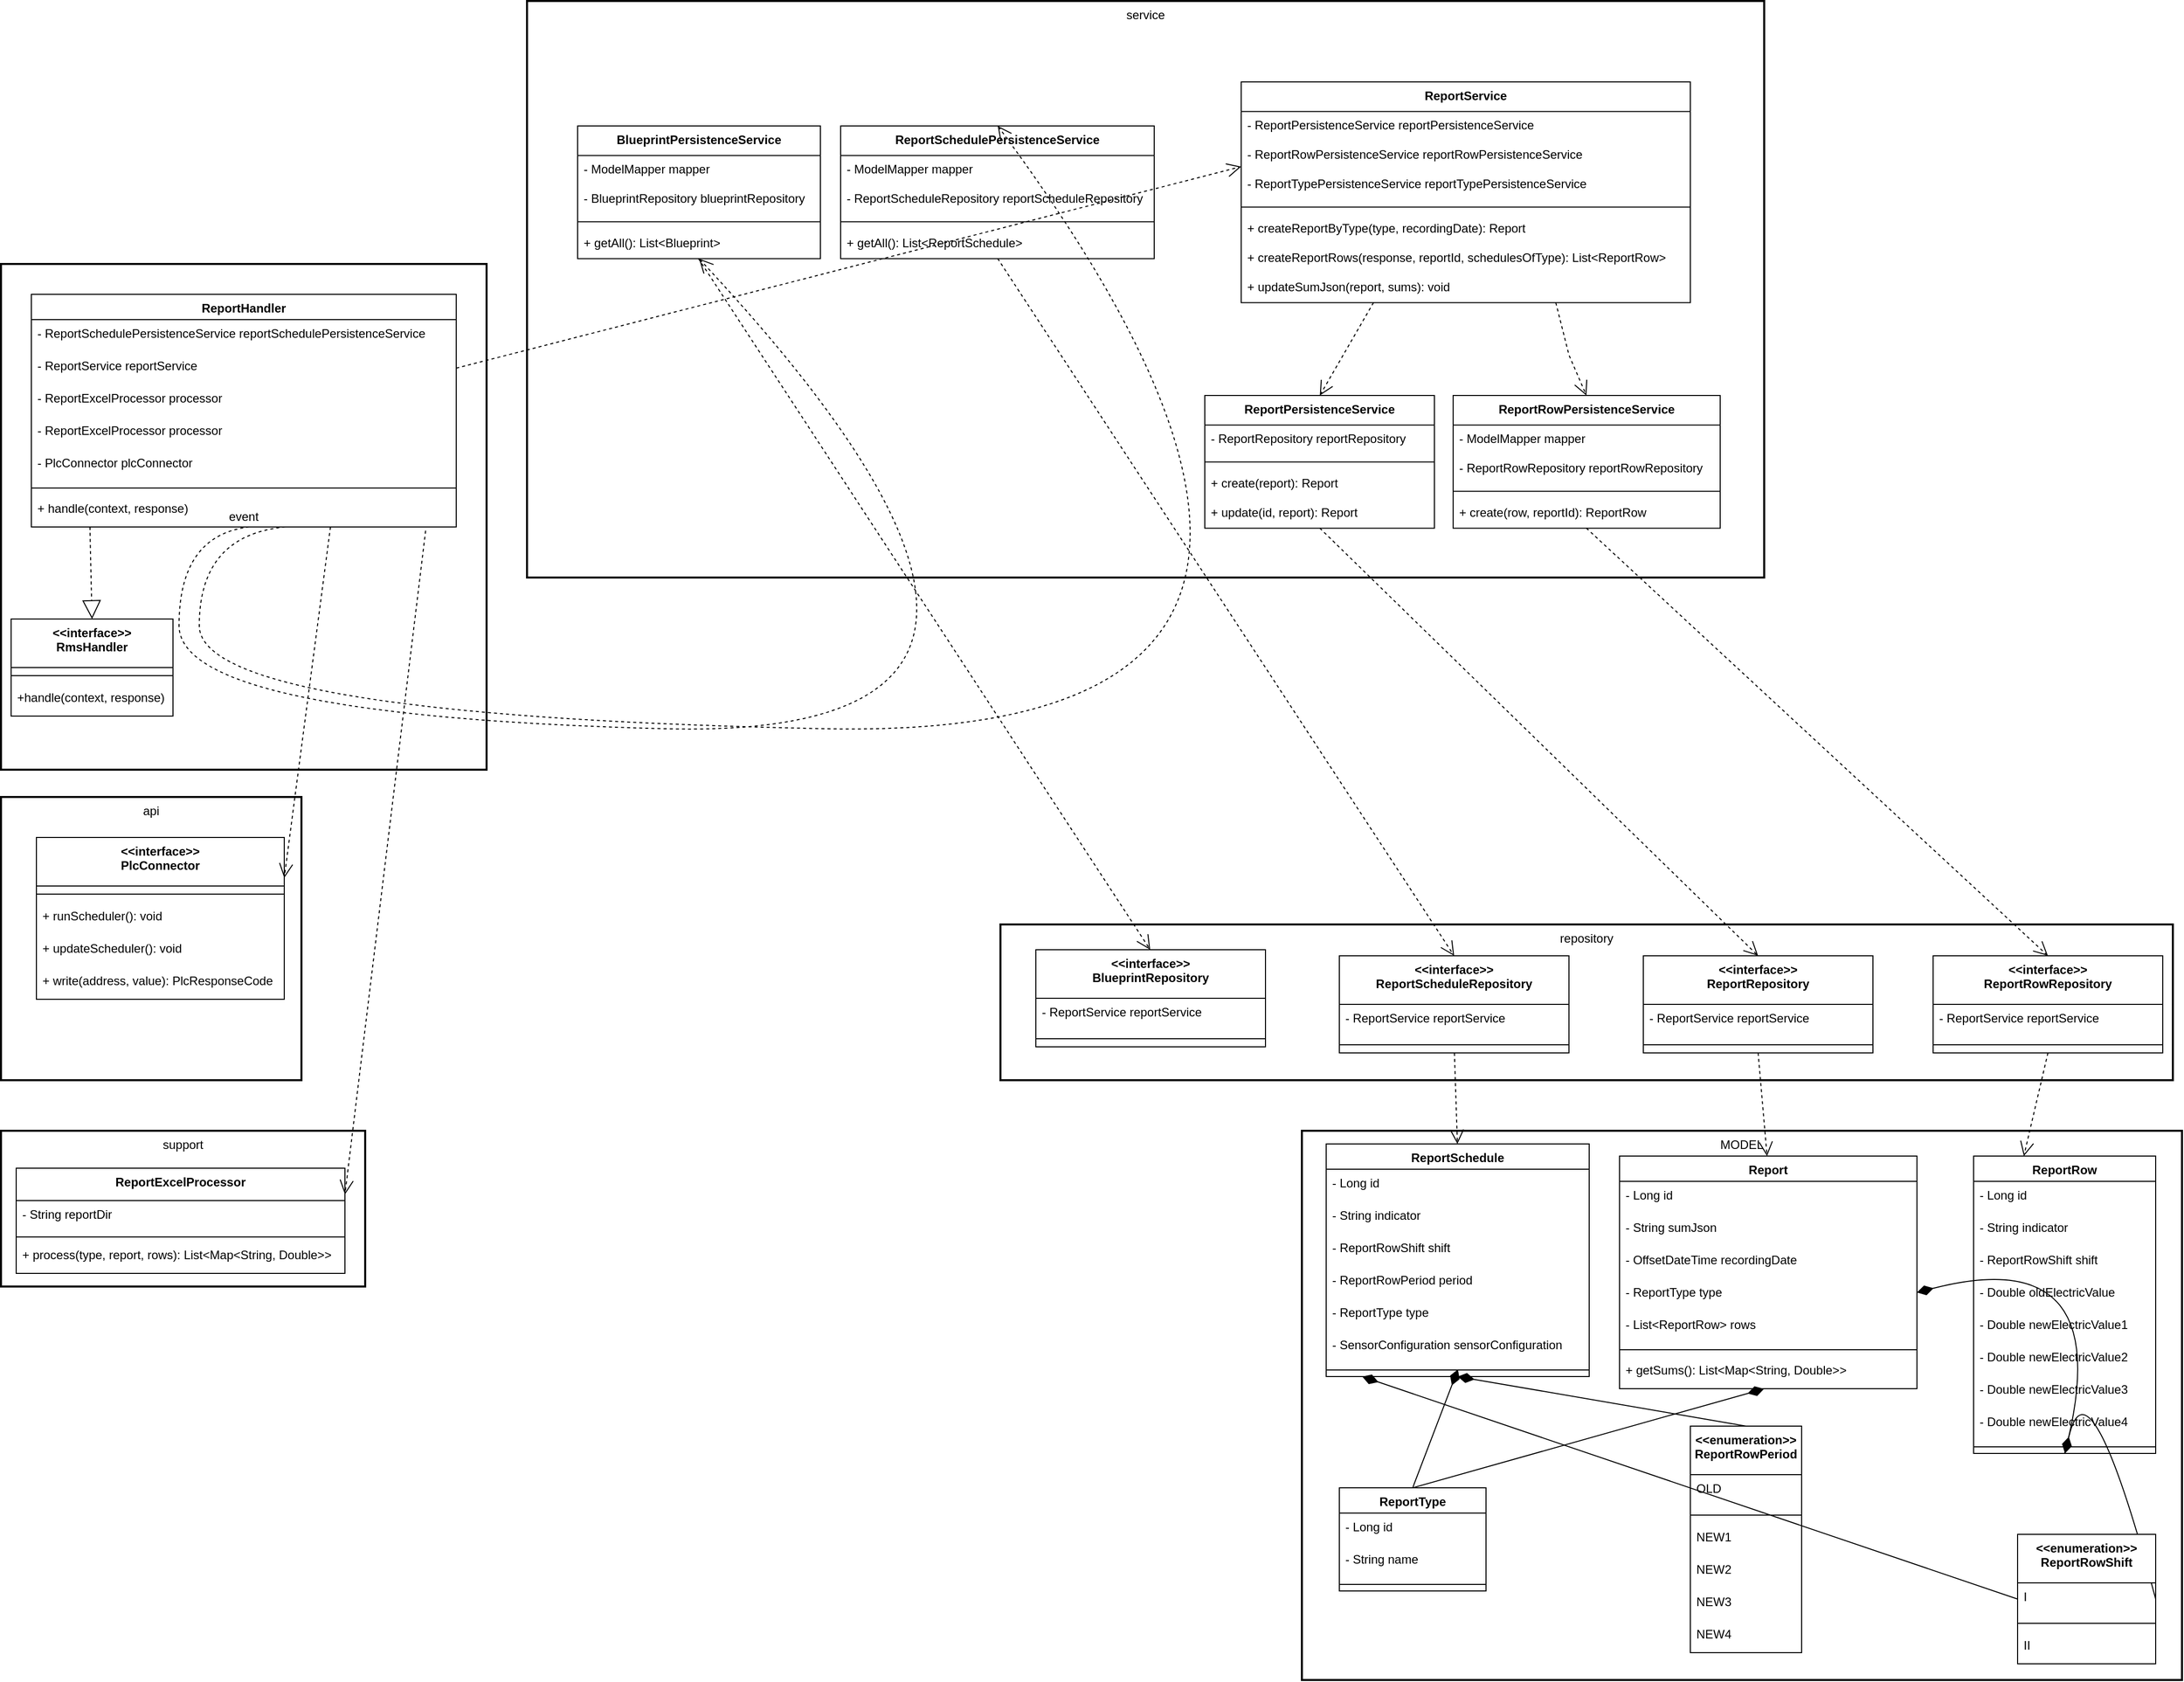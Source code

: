 <mxfile>
    <diagram name="Page-1" id="Mqm2wMUzb_ZgSFYf-Z5g">
        <mxGraphModel dx="2124" dy="2510" grid="1" gridSize="10" guides="1" tooltips="1" connect="1" arrows="1" fold="1" page="1" pageScale="1" pageWidth="850" pageHeight="1100" math="0" shadow="0">
            <root>
                <mxCell id="0"/>
                <mxCell id="1" parent="0"/>
                <mxCell id="j_h9sEWk-cRiOkrAO0gb-145" value="event" style="whiteSpace=wrap;strokeWidth=2;" parent="1" vertex="1">
                    <mxGeometry x="20" y="190" width="480" height="500" as="geometry"/>
                </mxCell>
                <mxCell id="j_h9sEWk-cRiOkrAO0gb-148" value="ReportHandler" style="swimlane;fontStyle=1;align=center;verticalAlign=top;childLayout=stackLayout;horizontal=1;startSize=25;horizontalStack=0;resizeParent=1;resizeParentMax=0;resizeLast=0;collapsible=0;marginBottom=0;" parent="1" vertex="1">
                    <mxGeometry x="50" y="220" width="420" height="230" as="geometry"/>
                </mxCell>
                <mxCell id="j_h9sEWk-cRiOkrAO0gb-219" value="- ReportSchedulePersistenceService reportSchedulePersistenceService" style="text;strokeColor=none;fillColor=none;align=left;verticalAlign=top;spacingLeft=4;spacingRight=4;overflow=hidden;rotatable=0;points=[[0,0.5],[1,0.5]];portConstraint=eastwest;" parent="j_h9sEWk-cRiOkrAO0gb-148" vertex="1">
                    <mxGeometry y="25" width="420" height="32" as="geometry"/>
                </mxCell>
                <mxCell id="j_h9sEWk-cRiOkrAO0gb-223" value="- ReportService reportService" style="text;strokeColor=none;fillColor=none;align=left;verticalAlign=top;spacingLeft=4;spacingRight=4;overflow=hidden;rotatable=0;points=[[0,0.5],[1,0.5]];portConstraint=eastwest;" parent="j_h9sEWk-cRiOkrAO0gb-148" vertex="1">
                    <mxGeometry y="57" width="420" height="32" as="geometry"/>
                </mxCell>
                <mxCell id="j_h9sEWk-cRiOkrAO0gb-232" value="- ReportExcelProcessor processor" style="text;strokeColor=none;fillColor=none;align=left;verticalAlign=top;spacingLeft=4;spacingRight=4;overflow=hidden;rotatable=0;points=[[0,0.5],[1,0.5]];portConstraint=eastwest;" parent="j_h9sEWk-cRiOkrAO0gb-148" vertex="1">
                    <mxGeometry y="89" width="420" height="32" as="geometry"/>
                </mxCell>
                <mxCell id="j_h9sEWk-cRiOkrAO0gb-233" value="- ReportExcelProcessor processor" style="text;strokeColor=none;fillColor=none;align=left;verticalAlign=top;spacingLeft=4;spacingRight=4;overflow=hidden;rotatable=0;points=[[0,0.5],[1,0.5]];portConstraint=eastwest;" parent="j_h9sEWk-cRiOkrAO0gb-148" vertex="1">
                    <mxGeometry y="121" width="420" height="32" as="geometry"/>
                </mxCell>
                <mxCell id="j_h9sEWk-cRiOkrAO0gb-234" value="- PlcConnector plcConnector" style="text;strokeColor=none;fillColor=none;align=left;verticalAlign=top;spacingLeft=4;spacingRight=4;overflow=hidden;rotatable=0;points=[[0,0.5],[1,0.5]];portConstraint=eastwest;" parent="j_h9sEWk-cRiOkrAO0gb-148" vertex="1">
                    <mxGeometry y="153" width="420" height="32" as="geometry"/>
                </mxCell>
                <mxCell id="j_h9sEWk-cRiOkrAO0gb-149" style="line;strokeWidth=1;fillColor=none;align=left;verticalAlign=middle;spacingTop=-1;spacingLeft=3;spacingRight=3;rotatable=0;labelPosition=right;points=[];portConstraint=eastwest;strokeColor=inherit;" parent="j_h9sEWk-cRiOkrAO0gb-148" vertex="1">
                    <mxGeometry y="185" width="420" height="13" as="geometry"/>
                </mxCell>
                <mxCell id="j_h9sEWk-cRiOkrAO0gb-235" value="+ handle(context, response)" style="text;strokeColor=none;fillColor=none;align=left;verticalAlign=top;spacingLeft=4;spacingRight=4;overflow=hidden;rotatable=0;points=[[0,0.5],[1,0.5]];portConstraint=eastwest;" parent="j_h9sEWk-cRiOkrAO0gb-148" vertex="1">
                    <mxGeometry y="198" width="420" height="32" as="geometry"/>
                </mxCell>
                <mxCell id="j_h9sEWk-cRiOkrAO0gb-150" value="service" style="whiteSpace=wrap;strokeWidth=2;verticalAlign=top;" parent="1" vertex="1">
                    <mxGeometry x="540" y="-70" width="1223" height="570" as="geometry"/>
                </mxCell>
                <mxCell id="j_h9sEWk-cRiOkrAO0gb-151" value="ReportService" style="swimlane;fontStyle=1;align=center;verticalAlign=top;childLayout=stackLayout;horizontal=1;startSize=29.2;horizontalStack=0;resizeParent=1;resizeParentMax=0;resizeLast=0;collapsible=0;marginBottom=0;" parent="1" vertex="1">
                    <mxGeometry x="1246" y="10" width="444" height="218.2" as="geometry"/>
                </mxCell>
                <mxCell id="j_h9sEWk-cRiOkrAO0gb-152" value="- ReportPersistenceService reportPersistenceService" style="text;strokeColor=none;fillColor=none;align=left;verticalAlign=top;spacingLeft=4;spacingRight=4;overflow=hidden;rotatable=0;points=[[0,0.5],[1,0.5]];portConstraint=eastwest;" parent="j_h9sEWk-cRiOkrAO0gb-151" vertex="1">
                    <mxGeometry y="29.2" width="444" height="29" as="geometry"/>
                </mxCell>
                <mxCell id="j_h9sEWk-cRiOkrAO0gb-239" value="- ReportRowPersistenceService reportRowPersistenceService" style="text;strokeColor=none;fillColor=none;align=left;verticalAlign=top;spacingLeft=4;spacingRight=4;overflow=hidden;rotatable=0;points=[[0,0.5],[1,0.5]];portConstraint=eastwest;" parent="j_h9sEWk-cRiOkrAO0gb-151" vertex="1">
                    <mxGeometry y="58.2" width="444" height="29" as="geometry"/>
                </mxCell>
                <mxCell id="j_h9sEWk-cRiOkrAO0gb-240" value="- ReportTypePersistenceService reportTypePersistenceService" style="text;strokeColor=none;fillColor=none;align=left;verticalAlign=top;spacingLeft=4;spacingRight=4;overflow=hidden;rotatable=0;points=[[0,0.5],[1,0.5]];portConstraint=eastwest;" parent="j_h9sEWk-cRiOkrAO0gb-151" vertex="1">
                    <mxGeometry y="87.2" width="444" height="29" as="geometry"/>
                </mxCell>
                <mxCell id="j_h9sEWk-cRiOkrAO0gb-153" style="line;strokeWidth=1;fillColor=none;align=left;verticalAlign=middle;spacingTop=-1;spacingLeft=3;spacingRight=3;rotatable=0;labelPosition=right;points=[];portConstraint=eastwest;strokeColor=inherit;" parent="j_h9sEWk-cRiOkrAO0gb-151" vertex="1">
                    <mxGeometry y="116.2" width="444" height="15" as="geometry"/>
                </mxCell>
                <mxCell id="j_h9sEWk-cRiOkrAO0gb-241" value="+ createReportByType(type, recordingDate): Report " style="text;strokeColor=none;fillColor=none;align=left;verticalAlign=top;spacingLeft=4;spacingRight=4;overflow=hidden;rotatable=0;points=[[0,0.5],[1,0.5]];portConstraint=eastwest;" parent="j_h9sEWk-cRiOkrAO0gb-151" vertex="1">
                    <mxGeometry y="131.2" width="444" height="29" as="geometry"/>
                </mxCell>
                <mxCell id="j_h9sEWk-cRiOkrAO0gb-242" value="+ createReportRows(response, reportId, schedulesOfType): List&lt;ReportRow&gt;" style="text;strokeColor=none;fillColor=none;align=left;verticalAlign=top;spacingLeft=4;spacingRight=4;overflow=hidden;rotatable=0;points=[[0,0.5],[1,0.5]];portConstraint=eastwest;" parent="j_h9sEWk-cRiOkrAO0gb-151" vertex="1">
                    <mxGeometry y="160.2" width="444" height="29" as="geometry"/>
                </mxCell>
                <mxCell id="j_h9sEWk-cRiOkrAO0gb-243" value="+ updateSumJson(report, sums): void" style="text;strokeColor=none;fillColor=none;align=left;verticalAlign=top;spacingLeft=4;spacingRight=4;overflow=hidden;rotatable=0;points=[[0,0.5],[1,0.5]];portConstraint=eastwest;" parent="j_h9sEWk-cRiOkrAO0gb-151" vertex="1">
                    <mxGeometry y="189.2" width="444" height="29" as="geometry"/>
                </mxCell>
                <mxCell id="j_h9sEWk-cRiOkrAO0gb-154" value="ReportSchedulePersistenceService" style="swimlane;fontStyle=1;align=center;verticalAlign=top;childLayout=stackLayout;horizontal=1;startSize=29.2;horizontalStack=0;resizeParent=1;resizeParentMax=0;resizeLast=0;collapsible=0;marginBottom=0;" parent="1" vertex="1">
                    <mxGeometry x="850" y="53.5" width="310" height="131.2" as="geometry"/>
                </mxCell>
                <mxCell id="j_h9sEWk-cRiOkrAO0gb-155" value="- ModelMapper mapper" style="text;strokeColor=none;fillColor=none;align=left;verticalAlign=top;spacingLeft=4;spacingRight=4;overflow=hidden;rotatable=0;points=[[0,0.5],[1,0.5]];portConstraint=eastwest;" parent="j_h9sEWk-cRiOkrAO0gb-154" vertex="1">
                    <mxGeometry y="29.2" width="310" height="29" as="geometry"/>
                </mxCell>
                <mxCell id="j_h9sEWk-cRiOkrAO0gb-246" value="- ReportScheduleRepository reportScheduleRepository" style="text;strokeColor=none;fillColor=none;align=left;verticalAlign=top;spacingLeft=4;spacingRight=4;overflow=hidden;rotatable=0;points=[[0,0.5],[1,0.5]];portConstraint=eastwest;" parent="j_h9sEWk-cRiOkrAO0gb-154" vertex="1">
                    <mxGeometry y="58.2" width="310" height="29" as="geometry"/>
                </mxCell>
                <mxCell id="j_h9sEWk-cRiOkrAO0gb-156" style="line;strokeWidth=1;fillColor=none;align=left;verticalAlign=middle;spacingTop=-1;spacingLeft=3;spacingRight=3;rotatable=0;labelPosition=right;points=[];portConstraint=eastwest;strokeColor=inherit;" parent="j_h9sEWk-cRiOkrAO0gb-154" vertex="1">
                    <mxGeometry y="87.2" width="310" height="15" as="geometry"/>
                </mxCell>
                <mxCell id="j_h9sEWk-cRiOkrAO0gb-247" value="+ getAll(): List&lt;ReportSchedule&gt;" style="text;strokeColor=none;fillColor=none;align=left;verticalAlign=top;spacingLeft=4;spacingRight=4;overflow=hidden;rotatable=0;points=[[0,0.5],[1,0.5]];portConstraint=eastwest;" parent="j_h9sEWk-cRiOkrAO0gb-154" vertex="1">
                    <mxGeometry y="102.2" width="310" height="29" as="geometry"/>
                </mxCell>
                <mxCell id="j_h9sEWk-cRiOkrAO0gb-157" value="ReportRowPersistenceService" style="swimlane;fontStyle=1;align=center;verticalAlign=top;childLayout=stackLayout;horizontal=1;startSize=29.2;horizontalStack=0;resizeParent=1;resizeParentMax=0;resizeLast=0;collapsible=0;marginBottom=0;" parent="1" vertex="1">
                    <mxGeometry x="1455.5" y="320" width="264" height="131.2" as="geometry"/>
                </mxCell>
                <mxCell id="j_h9sEWk-cRiOkrAO0gb-158" value="- ModelMapper mapper" style="text;strokeColor=none;fillColor=none;align=left;verticalAlign=top;spacingLeft=4;spacingRight=4;overflow=hidden;rotatable=0;points=[[0,0.5],[1,0.5]];portConstraint=eastwest;" parent="j_h9sEWk-cRiOkrAO0gb-157" vertex="1">
                    <mxGeometry y="29.2" width="264" height="29" as="geometry"/>
                </mxCell>
                <mxCell id="j_h9sEWk-cRiOkrAO0gb-252" value="- ReportRowRepository reportRowRepository" style="text;strokeColor=none;fillColor=none;align=left;verticalAlign=top;spacingLeft=4;spacingRight=4;overflow=hidden;rotatable=0;points=[[0,0.5],[1,0.5]];portConstraint=eastwest;" parent="j_h9sEWk-cRiOkrAO0gb-157" vertex="1">
                    <mxGeometry y="58.2" width="264" height="29" as="geometry"/>
                </mxCell>
                <mxCell id="j_h9sEWk-cRiOkrAO0gb-159" style="line;strokeWidth=1;fillColor=none;align=left;verticalAlign=middle;spacingTop=-1;spacingLeft=3;spacingRight=3;rotatable=0;labelPosition=right;points=[];portConstraint=eastwest;strokeColor=inherit;" parent="j_h9sEWk-cRiOkrAO0gb-157" vertex="1">
                    <mxGeometry y="87.2" width="264" height="15" as="geometry"/>
                </mxCell>
                <mxCell id="j_h9sEWk-cRiOkrAO0gb-253" value="+ create(row, reportId): ReportRow" style="text;strokeColor=none;fillColor=none;align=left;verticalAlign=top;spacingLeft=4;spacingRight=4;overflow=hidden;rotatable=0;points=[[0,0.5],[1,0.5]];portConstraint=eastwest;" parent="j_h9sEWk-cRiOkrAO0gb-157" vertex="1">
                    <mxGeometry y="102.2" width="264" height="29" as="geometry"/>
                </mxCell>
                <mxCell id="j_h9sEWk-cRiOkrAO0gb-160" value="BlueprintPersistenceService" style="swimlane;fontStyle=1;align=center;verticalAlign=top;childLayout=stackLayout;horizontal=1;startSize=29.2;horizontalStack=0;resizeParent=1;resizeParentMax=0;resizeLast=0;collapsible=0;marginBottom=0;" parent="1" vertex="1">
                    <mxGeometry x="590" y="53.5" width="240" height="131.2" as="geometry"/>
                </mxCell>
                <mxCell id="j_h9sEWk-cRiOkrAO0gb-161" value="- ModelMapper mapper" style="text;strokeColor=none;fillColor=none;align=left;verticalAlign=top;spacingLeft=4;spacingRight=4;overflow=hidden;rotatable=0;points=[[0,0.5],[1,0.5]];portConstraint=eastwest;" parent="j_h9sEWk-cRiOkrAO0gb-160" vertex="1">
                    <mxGeometry y="29.2" width="240" height="29" as="geometry"/>
                </mxCell>
                <mxCell id="j_h9sEWk-cRiOkrAO0gb-244" value="- BlueprintRepository blueprintRepository" style="text;strokeColor=none;fillColor=none;align=left;verticalAlign=top;spacingLeft=4;spacingRight=4;overflow=hidden;rotatable=0;points=[[0,0.5],[1,0.5]];portConstraint=eastwest;" parent="j_h9sEWk-cRiOkrAO0gb-160" vertex="1">
                    <mxGeometry y="58.2" width="240" height="29" as="geometry"/>
                </mxCell>
                <mxCell id="j_h9sEWk-cRiOkrAO0gb-162" style="line;strokeWidth=1;fillColor=none;align=left;verticalAlign=middle;spacingTop=-1;spacingLeft=3;spacingRight=3;rotatable=0;labelPosition=right;points=[];portConstraint=eastwest;strokeColor=inherit;" parent="j_h9sEWk-cRiOkrAO0gb-160" vertex="1">
                    <mxGeometry y="87.2" width="240" height="15" as="geometry"/>
                </mxCell>
                <mxCell id="j_h9sEWk-cRiOkrAO0gb-245" value="+ getAll(): List&lt;Blueprint&gt;" style="text;strokeColor=none;fillColor=none;align=left;verticalAlign=top;spacingLeft=4;spacingRight=4;overflow=hidden;rotatable=0;points=[[0,0.5],[1,0.5]];portConstraint=eastwest;" parent="j_h9sEWk-cRiOkrAO0gb-160" vertex="1">
                    <mxGeometry y="102.2" width="240" height="29" as="geometry"/>
                </mxCell>
                <mxCell id="j_h9sEWk-cRiOkrAO0gb-163" value="ReportPersistenceService" style="swimlane;fontStyle=1;align=center;verticalAlign=top;childLayout=stackLayout;horizontal=1;startSize=29.2;horizontalStack=0;resizeParent=1;resizeParentMax=0;resizeLast=0;collapsible=0;marginBottom=0;" parent="1" vertex="1">
                    <mxGeometry x="1210" y="320" width="227" height="131.2" as="geometry"/>
                </mxCell>
                <mxCell id="j_h9sEWk-cRiOkrAO0gb-164" value="- ReportRepository reportRepository" style="text;strokeColor=none;fillColor=none;align=left;verticalAlign=top;spacingLeft=4;spacingRight=4;overflow=hidden;rotatable=0;points=[[0,0.5],[1,0.5]];portConstraint=eastwest;" parent="j_h9sEWk-cRiOkrAO0gb-163" vertex="1">
                    <mxGeometry y="29.2" width="227" height="29" as="geometry"/>
                </mxCell>
                <mxCell id="j_h9sEWk-cRiOkrAO0gb-165" style="line;strokeWidth=1;fillColor=none;align=left;verticalAlign=middle;spacingTop=-1;spacingLeft=3;spacingRight=3;rotatable=0;labelPosition=right;points=[];portConstraint=eastwest;strokeColor=inherit;" parent="j_h9sEWk-cRiOkrAO0gb-163" vertex="1">
                    <mxGeometry y="58.2" width="227" height="15" as="geometry"/>
                </mxCell>
                <mxCell id="j_h9sEWk-cRiOkrAO0gb-248" value="+ create(report): Report" style="text;strokeColor=none;fillColor=none;align=left;verticalAlign=top;spacingLeft=4;spacingRight=4;overflow=hidden;rotatable=0;points=[[0,0.5],[1,0.5]];portConstraint=eastwest;" parent="j_h9sEWk-cRiOkrAO0gb-163" vertex="1">
                    <mxGeometry y="73.2" width="227" height="29" as="geometry"/>
                </mxCell>
                <mxCell id="j_h9sEWk-cRiOkrAO0gb-251" value="+ update(id, report): Report" style="text;strokeColor=none;fillColor=none;align=left;verticalAlign=top;spacingLeft=4;spacingRight=4;overflow=hidden;rotatable=0;points=[[0,0.5],[1,0.5]];portConstraint=eastwest;" parent="j_h9sEWk-cRiOkrAO0gb-163" vertex="1">
                    <mxGeometry y="102.2" width="227" height="29" as="geometry"/>
                </mxCell>
                <mxCell id="j_h9sEWk-cRiOkrAO0gb-166" value="api" style="whiteSpace=wrap;strokeWidth=2;verticalAlign=top;" parent="1" vertex="1">
                    <mxGeometry x="20" y="717" width="297" height="280" as="geometry"/>
                </mxCell>
                <mxCell id="j_h9sEWk-cRiOkrAO0gb-167" value="&lt;&lt;interface&gt;&gt;&#10;PlcConnector" style="swimlane;fontStyle=1;align=center;verticalAlign=top;childLayout=stackLayout;horizontal=1;startSize=48;horizontalStack=0;resizeParent=1;resizeParentMax=0;resizeLast=0;collapsible=0;marginBottom=0;" parent="1" vertex="1">
                    <mxGeometry x="55" y="757" width="245" height="160" as="geometry"/>
                </mxCell>
                <mxCell id="j_h9sEWk-cRiOkrAO0gb-169" style="line;strokeWidth=1;fillColor=none;align=left;verticalAlign=middle;spacingTop=-1;spacingLeft=3;spacingRight=3;rotatable=0;labelPosition=right;points=[];portConstraint=eastwest;strokeColor=inherit;" parent="j_h9sEWk-cRiOkrAO0gb-167" vertex="1">
                    <mxGeometry y="48" width="245" height="16" as="geometry"/>
                </mxCell>
                <mxCell id="j_h9sEWk-cRiOkrAO0gb-168" value="+ runScheduler(): void" style="text;strokeColor=none;fillColor=none;align=left;verticalAlign=top;spacingLeft=4;spacingRight=4;overflow=hidden;rotatable=0;points=[[0,0.5],[1,0.5]];portConstraint=eastwest;" parent="j_h9sEWk-cRiOkrAO0gb-167" vertex="1">
                    <mxGeometry y="64" width="245" height="32" as="geometry"/>
                </mxCell>
                <mxCell id="j_h9sEWk-cRiOkrAO0gb-236" value="+ updateScheduler(): void" style="text;strokeColor=none;fillColor=none;align=left;verticalAlign=top;spacingLeft=4;spacingRight=4;overflow=hidden;rotatable=0;points=[[0,0.5],[1,0.5]];portConstraint=eastwest;" parent="j_h9sEWk-cRiOkrAO0gb-167" vertex="1">
                    <mxGeometry y="96" width="245" height="32" as="geometry"/>
                </mxCell>
                <mxCell id="j_h9sEWk-cRiOkrAO0gb-238" value="+ write(address, value): PlcResponseCode" style="text;strokeColor=none;fillColor=none;align=left;verticalAlign=top;spacingLeft=4;spacingRight=4;overflow=hidden;rotatable=0;points=[[0,0.5],[1,0.5]];portConstraint=eastwest;" parent="j_h9sEWk-cRiOkrAO0gb-167" vertex="1">
                    <mxGeometry y="128" width="245" height="32" as="geometry"/>
                </mxCell>
                <mxCell id="j_h9sEWk-cRiOkrAO0gb-170" value="support" style="whiteSpace=wrap;strokeWidth=2;verticalAlign=top;" parent="1" vertex="1">
                    <mxGeometry x="20" y="1047" width="360" height="154" as="geometry"/>
                </mxCell>
                <mxCell id="j_h9sEWk-cRiOkrAO0gb-171" value="ReportExcelProcessor" style="swimlane;fontStyle=1;align=center;verticalAlign=top;childLayout=stackLayout;horizontal=1;startSize=32;horizontalStack=0;resizeParent=1;resizeParentMax=0;resizeLast=0;collapsible=0;marginBottom=0;" parent="1" vertex="1">
                    <mxGeometry x="35" y="1084" width="325" height="104" as="geometry"/>
                </mxCell>
                <mxCell id="j_h9sEWk-cRiOkrAO0gb-172" value="- String reportDir" style="text;strokeColor=none;fillColor=none;align=left;verticalAlign=top;spacingLeft=4;spacingRight=4;overflow=hidden;rotatable=0;points=[[0,0.5],[1,0.5]];portConstraint=eastwest;" parent="j_h9sEWk-cRiOkrAO0gb-171" vertex="1">
                    <mxGeometry y="32" width="325" height="32" as="geometry"/>
                </mxCell>
                <mxCell id="j_h9sEWk-cRiOkrAO0gb-173" style="line;strokeWidth=1;fillColor=none;align=left;verticalAlign=middle;spacingTop=-1;spacingLeft=3;spacingRight=3;rotatable=0;labelPosition=right;points=[];portConstraint=eastwest;strokeColor=inherit;" parent="j_h9sEWk-cRiOkrAO0gb-171" vertex="1">
                    <mxGeometry y="64" width="325" height="8" as="geometry"/>
                </mxCell>
                <mxCell id="j_h9sEWk-cRiOkrAO0gb-174" value="+ process(type, report, rows): List&lt;Map&lt;String, Double&gt;&gt;" style="text;strokeColor=none;fillColor=none;align=left;verticalAlign=top;spacingLeft=4;spacingRight=4;overflow=hidden;rotatable=0;points=[[0,0.5],[1,0.5]];portConstraint=eastwest;" parent="j_h9sEWk-cRiOkrAO0gb-171" vertex="1">
                    <mxGeometry y="72" width="325" height="32" as="geometry"/>
                </mxCell>
                <mxCell id="j_h9sEWk-cRiOkrAO0gb-175" value="repository" style="whiteSpace=wrap;strokeWidth=2;verticalAlign=top;" parent="1" vertex="1">
                    <mxGeometry x="1008" y="843" width="1159" height="154" as="geometry"/>
                </mxCell>
                <mxCell id="j_h9sEWk-cRiOkrAO0gb-176" value="&lt;&lt;interface&gt;&gt;&#10;BlueprintRepository" style="swimlane;fontStyle=1;align=center;verticalAlign=top;childLayout=stackLayout;horizontal=1;startSize=48;horizontalStack=0;resizeParent=1;resizeParentMax=0;resizeLast=0;collapsible=0;marginBottom=0;" parent="1" vertex="1">
                    <mxGeometry x="1043" y="868" width="227" height="96" as="geometry"/>
                </mxCell>
                <mxCell id="j_h9sEWk-cRiOkrAO0gb-177" value="- ReportService reportService" style="text;strokeColor=none;fillColor=none;align=left;verticalAlign=top;spacingLeft=4;spacingRight=4;overflow=hidden;rotatable=0;points=[[0,0.5],[1,0.5]];portConstraint=eastwest;" parent="j_h9sEWk-cRiOkrAO0gb-176" vertex="1">
                    <mxGeometry y="48" width="227" height="32" as="geometry"/>
                </mxCell>
                <mxCell id="j_h9sEWk-cRiOkrAO0gb-178" style="line;strokeWidth=1;fillColor=none;align=left;verticalAlign=middle;spacingTop=-1;spacingLeft=3;spacingRight=3;rotatable=0;labelPosition=right;points=[];portConstraint=eastwest;strokeColor=inherit;" parent="j_h9sEWk-cRiOkrAO0gb-176" vertex="1">
                    <mxGeometry y="80" width="227" height="16" as="geometry"/>
                </mxCell>
                <mxCell id="j_h9sEWk-cRiOkrAO0gb-185" value="MODEL" style="whiteSpace=wrap;strokeWidth=2;verticalAlign=top;" parent="1" vertex="1">
                    <mxGeometry x="1306" y="1047" width="870" height="543" as="geometry"/>
                </mxCell>
                <mxCell id="j_h9sEWk-cRiOkrAO0gb-186" value="Report" style="swimlane;fontStyle=1;align=center;verticalAlign=top;childLayout=stackLayout;horizontal=1;startSize=25;horizontalStack=0;resizeParent=1;resizeParentMax=0;resizeLast=0;collapsible=0;marginBottom=0;" parent="1" vertex="1">
                    <mxGeometry x="1620" y="1072" width="294" height="230" as="geometry"/>
                </mxCell>
                <mxCell id="j_h9sEWk-cRiOkrAO0gb-290" value="- Long id" style="text;strokeColor=none;fillColor=none;align=left;verticalAlign=top;spacingLeft=4;spacingRight=4;overflow=hidden;rotatable=0;points=[[0,0.5],[1,0.5]];portConstraint=eastwest;" parent="j_h9sEWk-cRiOkrAO0gb-186" vertex="1">
                    <mxGeometry y="25" width="294" height="32" as="geometry"/>
                </mxCell>
                <mxCell id="j_h9sEWk-cRiOkrAO0gb-278" value="- String sumJson" style="text;strokeColor=none;fillColor=none;align=left;verticalAlign=top;spacingLeft=4;spacingRight=4;overflow=hidden;rotatable=0;points=[[0,0.5],[1,0.5]];portConstraint=eastwest;" parent="j_h9sEWk-cRiOkrAO0gb-186" vertex="1">
                    <mxGeometry y="57" width="294" height="32" as="geometry"/>
                </mxCell>
                <mxCell id="j_h9sEWk-cRiOkrAO0gb-279" value="- OffsetDateTime recordingDate" style="text;strokeColor=none;fillColor=none;align=left;verticalAlign=top;spacingLeft=4;spacingRight=4;overflow=hidden;rotatable=0;points=[[0,0.5],[1,0.5]];portConstraint=eastwest;" parent="j_h9sEWk-cRiOkrAO0gb-186" vertex="1">
                    <mxGeometry y="89" width="294" height="32" as="geometry"/>
                </mxCell>
                <mxCell id="j_h9sEWk-cRiOkrAO0gb-280" value="- ReportType type" style="text;strokeColor=none;fillColor=none;align=left;verticalAlign=top;spacingLeft=4;spacingRight=4;overflow=hidden;rotatable=0;points=[[0,0.5],[1,0.5]];portConstraint=eastwest;" parent="j_h9sEWk-cRiOkrAO0gb-186" vertex="1">
                    <mxGeometry y="121" width="294" height="32" as="geometry"/>
                </mxCell>
                <mxCell id="j_h9sEWk-cRiOkrAO0gb-281" value="- List&lt;ReportRow&gt; rows" style="text;strokeColor=none;fillColor=none;align=left;verticalAlign=top;spacingLeft=4;spacingRight=4;overflow=hidden;rotatable=0;points=[[0,0.5],[1,0.5]];portConstraint=eastwest;" parent="j_h9sEWk-cRiOkrAO0gb-186" vertex="1">
                    <mxGeometry y="153" width="294" height="32" as="geometry"/>
                </mxCell>
                <mxCell id="j_h9sEWk-cRiOkrAO0gb-187" style="line;strokeWidth=1;fillColor=none;align=left;verticalAlign=middle;spacingTop=-1;spacingLeft=3;spacingRight=3;rotatable=0;labelPosition=right;points=[];portConstraint=eastwest;strokeColor=inherit;" parent="j_h9sEWk-cRiOkrAO0gb-186" vertex="1">
                    <mxGeometry y="185" width="294" height="13" as="geometry"/>
                </mxCell>
                <mxCell id="j_h9sEWk-cRiOkrAO0gb-289" value="+ getSums(): List&lt;Map&lt;String, Double&gt;&gt;" style="text;strokeColor=none;fillColor=none;align=left;verticalAlign=top;spacingLeft=4;spacingRight=4;overflow=hidden;rotatable=0;points=[[0,0.5],[1,0.5]];portConstraint=eastwest;" parent="j_h9sEWk-cRiOkrAO0gb-186" vertex="1">
                    <mxGeometry y="198" width="294" height="32" as="geometry"/>
                </mxCell>
                <mxCell id="j_h9sEWk-cRiOkrAO0gb-188" value="ReportRow" style="swimlane;fontStyle=1;align=center;verticalAlign=top;childLayout=stackLayout;horizontal=1;startSize=25;horizontalStack=0;resizeParent=1;resizeParentMax=0;resizeLast=0;collapsible=0;marginBottom=0;" parent="1" vertex="1">
                    <mxGeometry x="1970" y="1072" width="180" height="294" as="geometry"/>
                </mxCell>
                <mxCell id="j_h9sEWk-cRiOkrAO0gb-298" value="- Long id" style="text;strokeColor=none;fillColor=none;align=left;verticalAlign=top;spacingLeft=4;spacingRight=4;overflow=hidden;rotatable=0;points=[[0,0.5],[1,0.5]];portConstraint=eastwest;" parent="j_h9sEWk-cRiOkrAO0gb-188" vertex="1">
                    <mxGeometry y="25" width="180" height="32" as="geometry"/>
                </mxCell>
                <mxCell id="j_h9sEWk-cRiOkrAO0gb-302" value="- String indicator" style="text;strokeColor=none;fillColor=none;align=left;verticalAlign=top;spacingLeft=4;spacingRight=4;overflow=hidden;rotatable=0;points=[[0,0.5],[1,0.5]];portConstraint=eastwest;" parent="j_h9sEWk-cRiOkrAO0gb-188" vertex="1">
                    <mxGeometry y="57" width="180" height="32" as="geometry"/>
                </mxCell>
                <mxCell id="j_h9sEWk-cRiOkrAO0gb-303" value="- ReportRowShift shift" style="text;strokeColor=none;fillColor=none;align=left;verticalAlign=top;spacingLeft=4;spacingRight=4;overflow=hidden;rotatable=0;points=[[0,0.5],[1,0.5]];portConstraint=eastwest;" parent="j_h9sEWk-cRiOkrAO0gb-188" vertex="1">
                    <mxGeometry y="89" width="180" height="32" as="geometry"/>
                </mxCell>
                <mxCell id="j_h9sEWk-cRiOkrAO0gb-304" value="- Double oldElectricValue" style="text;strokeColor=none;fillColor=none;align=left;verticalAlign=top;spacingLeft=4;spacingRight=4;overflow=hidden;rotatable=0;points=[[0,0.5],[1,0.5]];portConstraint=eastwest;" parent="j_h9sEWk-cRiOkrAO0gb-188" vertex="1">
                    <mxGeometry y="121" width="180" height="32" as="geometry"/>
                </mxCell>
                <mxCell id="j_h9sEWk-cRiOkrAO0gb-305" value="- Double newElectricValue1" style="text;strokeColor=none;fillColor=none;align=left;verticalAlign=top;spacingLeft=4;spacingRight=4;overflow=hidden;rotatable=0;points=[[0,0.5],[1,0.5]];portConstraint=eastwest;" parent="j_h9sEWk-cRiOkrAO0gb-188" vertex="1">
                    <mxGeometry y="153" width="180" height="32" as="geometry"/>
                </mxCell>
                <mxCell id="j_h9sEWk-cRiOkrAO0gb-306" value="- Double newElectricValue2" style="text;strokeColor=none;fillColor=none;align=left;verticalAlign=top;spacingLeft=4;spacingRight=4;overflow=hidden;rotatable=0;points=[[0,0.5],[1,0.5]];portConstraint=eastwest;" parent="j_h9sEWk-cRiOkrAO0gb-188" vertex="1">
                    <mxGeometry y="185" width="180" height="32" as="geometry"/>
                </mxCell>
                <mxCell id="j_h9sEWk-cRiOkrAO0gb-307" value="- Double newElectricValue3" style="text;strokeColor=none;fillColor=none;align=left;verticalAlign=top;spacingLeft=4;spacingRight=4;overflow=hidden;rotatable=0;points=[[0,0.5],[1,0.5]];portConstraint=eastwest;" parent="j_h9sEWk-cRiOkrAO0gb-188" vertex="1">
                    <mxGeometry y="217" width="180" height="32" as="geometry"/>
                </mxCell>
                <mxCell id="j_h9sEWk-cRiOkrAO0gb-308" value="- Double newElectricValue4" style="text;strokeColor=none;fillColor=none;align=left;verticalAlign=top;spacingLeft=4;spacingRight=4;overflow=hidden;rotatable=0;points=[[0,0.5],[1,0.5]];portConstraint=eastwest;" parent="j_h9sEWk-cRiOkrAO0gb-188" vertex="1">
                    <mxGeometry y="249" width="180" height="32" as="geometry"/>
                </mxCell>
                <mxCell id="j_h9sEWk-cRiOkrAO0gb-189" style="line;strokeWidth=1;fillColor=none;align=left;verticalAlign=middle;spacingTop=-1;spacingLeft=3;spacingRight=3;rotatable=0;labelPosition=right;points=[];portConstraint=eastwest;strokeColor=inherit;" parent="j_h9sEWk-cRiOkrAO0gb-188" vertex="1">
                    <mxGeometry y="281" width="180" height="13" as="geometry"/>
                </mxCell>
                <mxCell id="j_h9sEWk-cRiOkrAO0gb-190" value="ReportSchedule" style="swimlane;fontStyle=1;align=center;verticalAlign=top;childLayout=stackLayout;horizontal=1;startSize=25;horizontalStack=0;resizeParent=1;resizeParentMax=0;resizeLast=0;collapsible=0;marginBottom=0;" parent="1" vertex="1">
                    <mxGeometry x="1330" y="1060" width="260" height="230" as="geometry"/>
                </mxCell>
                <mxCell id="j_h9sEWk-cRiOkrAO0gb-277" value="- Long id" style="text;strokeColor=none;fillColor=none;align=left;verticalAlign=top;spacingLeft=4;spacingRight=4;overflow=hidden;rotatable=0;points=[[0,0.5],[1,0.5]];portConstraint=eastwest;" parent="j_h9sEWk-cRiOkrAO0gb-190" vertex="1">
                    <mxGeometry y="25" width="260" height="32" as="geometry"/>
                </mxCell>
                <mxCell id="j_h9sEWk-cRiOkrAO0gb-293" value="- String indicator" style="text;strokeColor=none;fillColor=none;align=left;verticalAlign=top;spacingLeft=4;spacingRight=4;overflow=hidden;rotatable=0;points=[[0,0.5],[1,0.5]];portConstraint=eastwest;" parent="j_h9sEWk-cRiOkrAO0gb-190" vertex="1">
                    <mxGeometry y="57" width="260" height="32" as="geometry"/>
                </mxCell>
                <mxCell id="j_h9sEWk-cRiOkrAO0gb-294" value="- ReportRowShift shift" style="text;strokeColor=none;fillColor=none;align=left;verticalAlign=top;spacingLeft=4;spacingRight=4;overflow=hidden;rotatable=0;points=[[0,0.5],[1,0.5]];portConstraint=eastwest;" parent="j_h9sEWk-cRiOkrAO0gb-190" vertex="1">
                    <mxGeometry y="89" width="260" height="32" as="geometry"/>
                </mxCell>
                <mxCell id="j_h9sEWk-cRiOkrAO0gb-295" value="- ReportRowPeriod period" style="text;strokeColor=none;fillColor=none;align=left;verticalAlign=top;spacingLeft=4;spacingRight=4;overflow=hidden;rotatable=0;points=[[0,0.5],[1,0.5]];portConstraint=eastwest;" parent="j_h9sEWk-cRiOkrAO0gb-190" vertex="1">
                    <mxGeometry y="121" width="260" height="32" as="geometry"/>
                </mxCell>
                <mxCell id="j_h9sEWk-cRiOkrAO0gb-296" value="- ReportType type" style="text;strokeColor=none;fillColor=none;align=left;verticalAlign=top;spacingLeft=4;spacingRight=4;overflow=hidden;rotatable=0;points=[[0,0.5],[1,0.5]];portConstraint=eastwest;" parent="j_h9sEWk-cRiOkrAO0gb-190" vertex="1">
                    <mxGeometry y="153" width="260" height="32" as="geometry"/>
                </mxCell>
                <mxCell id="j_h9sEWk-cRiOkrAO0gb-297" value="- SensorConfiguration sensorConfiguration    " style="text;strokeColor=none;fillColor=none;align=left;verticalAlign=top;spacingLeft=4;spacingRight=4;overflow=hidden;rotatable=0;points=[[0,0.5],[1,0.5]];portConstraint=eastwest;" parent="j_h9sEWk-cRiOkrAO0gb-190" vertex="1">
                    <mxGeometry y="185" width="260" height="32" as="geometry"/>
                </mxCell>
                <mxCell id="j_h9sEWk-cRiOkrAO0gb-191" style="line;strokeWidth=1;fillColor=none;align=left;verticalAlign=middle;spacingTop=-1;spacingLeft=3;spacingRight=3;rotatable=0;labelPosition=right;points=[];portConstraint=eastwest;strokeColor=inherit;" parent="j_h9sEWk-cRiOkrAO0gb-190" vertex="1">
                    <mxGeometry y="217" width="260" height="13" as="geometry"/>
                </mxCell>
                <mxCell id="j_h9sEWk-cRiOkrAO0gb-194" value="ReportType" style="swimlane;fontStyle=1;align=center;verticalAlign=top;childLayout=stackLayout;horizontal=1;startSize=25;horizontalStack=0;resizeParent=1;resizeParentMax=0;resizeLast=0;collapsible=0;marginBottom=0;" parent="1" vertex="1">
                    <mxGeometry x="1343" y="1400" width="145" height="102" as="geometry"/>
                </mxCell>
                <mxCell id="j_h9sEWk-cRiOkrAO0gb-309" value="- Long id" style="text;strokeColor=none;fillColor=none;align=left;verticalAlign=top;spacingLeft=4;spacingRight=4;overflow=hidden;rotatable=0;points=[[0,0.5],[1,0.5]];portConstraint=eastwest;" parent="j_h9sEWk-cRiOkrAO0gb-194" vertex="1">
                    <mxGeometry y="25" width="145" height="32" as="geometry"/>
                </mxCell>
                <mxCell id="j_h9sEWk-cRiOkrAO0gb-310" value="- String name" style="text;strokeColor=none;fillColor=none;align=left;verticalAlign=top;spacingLeft=4;spacingRight=4;overflow=hidden;rotatable=0;points=[[0,0.5],[1,0.5]];portConstraint=eastwest;" parent="j_h9sEWk-cRiOkrAO0gb-194" vertex="1">
                    <mxGeometry y="57" width="145" height="32" as="geometry"/>
                </mxCell>
                <mxCell id="j_h9sEWk-cRiOkrAO0gb-195" style="line;strokeWidth=1;fillColor=none;align=left;verticalAlign=middle;spacingTop=-1;spacingLeft=3;spacingRight=3;rotatable=0;labelPosition=right;points=[];portConstraint=eastwest;strokeColor=inherit;" parent="j_h9sEWk-cRiOkrAO0gb-194" vertex="1">
                    <mxGeometry y="89" width="145" height="13" as="geometry"/>
                </mxCell>
                <mxCell id="j_h9sEWk-cRiOkrAO0gb-198" value="" style="curved=1;dashed=1;startArrow=none;endArrow=block;endSize=16;endFill=0;exitX=0.138;exitY=1;entryX=0.5;entryY=0;rounded=0;entryDx=0;entryDy=0;" parent="1" source="j_h9sEWk-cRiOkrAO0gb-148" target="j_h9sEWk-cRiOkrAO0gb-225" edge="1">
                    <mxGeometry relative="1" as="geometry">
                        <Array as="points">
                            <mxPoint x="108" y="458"/>
                        </Array>
                        <mxPoint x="107.762" y="531" as="targetPoint"/>
                    </mxGeometry>
                </mxCell>
                <mxCell id="j_h9sEWk-cRiOkrAO0gb-199" value="" style="curved=0;dashed=1;startArrow=none;endArrow=open;endSize=12;exitX=0.698;exitY=0.994;entryX=0.499;entryY=0;rounded=0;" parent="1" source="j_h9sEWk-cRiOkrAO0gb-151" target="j_h9sEWk-cRiOkrAO0gb-157" edge="1">
                    <mxGeometry relative="1" as="geometry">
                        <Array as="points">
                            <mxPoint x="1570" y="280"/>
                        </Array>
                    </mxGeometry>
                </mxCell>
                <mxCell id="j_h9sEWk-cRiOkrAO0gb-200" value="" style="curved=1;dashed=1;startArrow=none;endArrow=open;endSize=12;exitX=0.499;exitY=1;entryX=0.5;entryY=0;rounded=0;entryDx=0;entryDy=0;" parent="1" source="j_h9sEWk-cRiOkrAO0gb-157" target="j_h9sEWk-cRiOkrAO0gb-262" edge="1">
                    <mxGeometry relative="1" as="geometry">
                        <Array as="points"/>
                        <mxPoint x="2042.816" y="891" as="targetPoint"/>
                    </mxGeometry>
                </mxCell>
                <mxCell id="j_h9sEWk-cRiOkrAO0gb-201" value="" style="curved=1;startArrow=none;endArrow=open;endSize=12;exitX=0.513;exitY=1;entryX=0.5;entryY=1;rounded=0;strokeColor=default;shadow=0;flowAnimation=0;jumpStyle=none;entryDx=0;entryDy=0;dashed=1;" parent="1" source="j_h9sEWk-cRiOkrAO0gb-148" target="j_h9sEWk-cRiOkrAO0gb-160" edge="1">
                    <mxGeometry relative="1" as="geometry">
                        <Array as="points">
                            <mxPoint x="196" y="458"/>
                            <mxPoint x="196" y="637"/>
                            <mxPoint x="1156" y="662"/>
                        </Array>
                    </mxGeometry>
                </mxCell>
                <mxCell id="j_h9sEWk-cRiOkrAO0gb-202" value="" style="curved=1;dashed=1;startArrow=none;endArrow=open;endSize=12;exitX=0.498;exitY=1;entryX=0.498;entryY=0;rounded=0;" parent="1" source="j_h9sEWk-cRiOkrAO0gb-160" target="j_h9sEWk-cRiOkrAO0gb-176" edge="1">
                    <mxGeometry relative="1" as="geometry">
                        <Array as="points"/>
                    </mxGeometry>
                </mxCell>
                <mxCell id="j_h9sEWk-cRiOkrAO0gb-203" value="" style="curved=0;dashed=1;startArrow=none;endArrow=open;endSize=12;exitX=0.704;exitY=1;entryX=1;entryY=0.25;rounded=0;entryDx=0;entryDy=0;" parent="1" source="j_h9sEWk-cRiOkrAO0gb-148" target="j_h9sEWk-cRiOkrAO0gb-167" edge="1">
                    <mxGeometry relative="1" as="geometry">
                        <Array as="points"/>
                    </mxGeometry>
                </mxCell>
                <mxCell id="j_h9sEWk-cRiOkrAO0gb-204" value="" style="curved=1;dashed=1;startArrow=none;endArrow=open;endSize=12;exitX=0.598;exitY=1;entryX=0.501;entryY=0;rounded=0;" parent="1" source="j_h9sEWk-cRiOkrAO0gb-148" target="j_h9sEWk-cRiOkrAO0gb-154" edge="1">
                    <mxGeometry relative="1" as="geometry">
                        <Array as="points">
                            <mxPoint x="216" y="458"/>
                            <mxPoint x="216" y="637"/>
                            <mxPoint x="1456" y="662"/>
                        </Array>
                    </mxGeometry>
                </mxCell>
                <mxCell id="j_h9sEWk-cRiOkrAO0gb-205" value="" style="curved=1;dashed=1;startArrow=none;endArrow=open;endSize=12;exitX=0.501;exitY=1;entryX=0.5;entryY=0;rounded=0;entryDx=0;entryDy=0;" parent="1" source="j_h9sEWk-cRiOkrAO0gb-154" target="j_h9sEWk-cRiOkrAO0gb-256" edge="1">
                    <mxGeometry relative="1" as="geometry">
                        <Array as="points"/>
                        <mxPoint x="1456.35" y="891" as="targetPoint"/>
                    </mxGeometry>
                </mxCell>
                <mxCell id="j_h9sEWk-cRiOkrAO0gb-206" value="" style="curved=0;dashed=1;startArrow=none;endArrow=open;endSize=12;exitX=0.928;exitY=1.115;entryX=1;entryY=0.25;rounded=0;entryDx=0;entryDy=0;exitDx=0;exitDy=0;exitPerimeter=0;" parent="1" source="j_h9sEWk-cRiOkrAO0gb-235" target="j_h9sEWk-cRiOkrAO0gb-171" edge="1">
                    <mxGeometry relative="1" as="geometry">
                        <Array as="points"/>
                        <mxPoint x="437.659" y="460" as="sourcePoint"/>
                        <mxPoint x="416.65" y="1130.192" as="targetPoint"/>
                    </mxGeometry>
                </mxCell>
                <mxCell id="j_h9sEWk-cRiOkrAO0gb-207" value="" style="curved=0;dashed=1;startArrow=none;endArrow=open;endSize=12;exitX=1;exitY=0.5;entryX=0.001;entryY=0.384;rounded=0;exitDx=0;exitDy=0;" parent="1" source="j_h9sEWk-cRiOkrAO0gb-223" target="j_h9sEWk-cRiOkrAO0gb-151" edge="1">
                    <mxGeometry relative="1" as="geometry">
                        <Array as="points"/>
                    </mxGeometry>
                </mxCell>
                <mxCell id="j_h9sEWk-cRiOkrAO0gb-208" value="" style="curved=0;dashed=1;startArrow=none;endArrow=open;endSize=12;exitX=0.297;exitY=0.994;entryX=0.501;entryY=0;rounded=0;" parent="1" source="j_h9sEWk-cRiOkrAO0gb-151" target="j_h9sEWk-cRiOkrAO0gb-163" edge="1">
                    <mxGeometry relative="1" as="geometry">
                        <Array as="points"/>
                    </mxGeometry>
                </mxCell>
                <mxCell id="j_h9sEWk-cRiOkrAO0gb-209" value="" style="curved=1;dashed=1;startArrow=none;endArrow=open;endSize=12;exitX=0.501;exitY=1;entryX=0.5;entryY=0;rounded=0;entryDx=0;entryDy=0;" parent="1" source="j_h9sEWk-cRiOkrAO0gb-163" target="j_h9sEWk-cRiOkrAO0gb-259" edge="1">
                    <mxGeometry relative="1" as="geometry">
                        <Array as="points"/>
                        <mxPoint x="1756.725" y="891" as="targetPoint"/>
                    </mxGeometry>
                </mxCell>
                <mxCell id="j_h9sEWk-cRiOkrAO0gb-210" value="" style="curved=1;dashed=1;startArrow=none;endArrow=open;endSize=12;exitX=0.5;exitY=1;entryX=0.496;entryY=0;rounded=0;exitDx=0;exitDy=0;" parent="1" source="j_h9sEWk-cRiOkrAO0gb-259" target="j_h9sEWk-cRiOkrAO0gb-186" edge="1">
                    <mxGeometry relative="1" as="geometry">
                        <Array as="points"/>
                        <mxPoint x="1756.725" y="929" as="sourcePoint"/>
                    </mxGeometry>
                </mxCell>
                <mxCell id="j_h9sEWk-cRiOkrAO0gb-211" value="" style="curved=1;dashed=1;startArrow=none;endArrow=open;endSize=12;entryX=0.499;entryY=0;rounded=0;" parent="1" source="j_h9sEWk-cRiOkrAO0gb-258" target="j_h9sEWk-cRiOkrAO0gb-190" edge="1">
                    <mxGeometry relative="1" as="geometry">
                        <Array as="points"/>
                        <mxPoint x="1456.35" y="929" as="sourcePoint"/>
                    </mxGeometry>
                </mxCell>
                <mxCell id="j_h9sEWk-cRiOkrAO0gb-212" value="" style="curved=0;dashed=1;startArrow=none;endArrow=open;endSize=12;exitX=0.5;exitY=1;entryX=0.276;entryY=0;rounded=0;exitDx=0;exitDy=0;" parent="1" source="j_h9sEWk-cRiOkrAO0gb-262" target="j_h9sEWk-cRiOkrAO0gb-188" edge="1">
                    <mxGeometry relative="1" as="geometry">
                        <Array as="points"/>
                        <mxPoint x="2042.816" y="929" as="sourcePoint"/>
                    </mxGeometry>
                </mxCell>
                <mxCell id="j_h9sEWk-cRiOkrAO0gb-213" value="" style="curved=1;startArrow=diamondThin;startSize=14;startFill=1;endArrow=none;exitX=0.997;exitY=0.586;entryX=0.5;entryY=1;rounded=0;entryDx=0;entryDy=0;" parent="1" source="j_h9sEWk-cRiOkrAO0gb-186" target="j_h9sEWk-cRiOkrAO0gb-188" edge="1">
                    <mxGeometry relative="1" as="geometry">
                        <Array as="points">
                            <mxPoint x="2116" y="1155"/>
                        </Array>
                    </mxGeometry>
                </mxCell>
                <mxCell id="j_h9sEWk-cRiOkrAO0gb-216" value="" style="curved=0;startArrow=diamondThin;startSize=14;startFill=1;endArrow=none;exitX=0.137;exitY=1;entryX=0;entryY=0.5;rounded=0;entryDx=0;entryDy=0;" parent="1" source="j_h9sEWk-cRiOkrAO0gb-190" target="j_h9sEWk-cRiOkrAO0gb-266" edge="1">
                    <mxGeometry relative="1" as="geometry">
                        <Array as="points"/>
                        <mxPoint x="1730.0" y="1264.059" as="targetPoint"/>
                    </mxGeometry>
                </mxCell>
                <mxCell id="j_h9sEWk-cRiOkrAO0gb-217" value="" style="curved=0;startArrow=diamondThin;startSize=14;startFill=1;endArrow=none;exitX=0.5;exitY=1;entryX=0.5;entryY=0;rounded=0;entryDx=0;entryDy=0;exitDx=0;exitDy=0;" parent="1" source="j_h9sEWk-cRiOkrAO0gb-190" target="j_h9sEWk-cRiOkrAO0gb-270" edge="1">
                    <mxGeometry relative="1" as="geometry">
                        <Array as="points"/>
                        <mxPoint x="1615.788" y="1180" as="targetPoint"/>
                    </mxGeometry>
                </mxCell>
                <mxCell id="j_h9sEWk-cRiOkrAO0gb-218" value="" style="curved=1;startArrow=diamondThin;startSize=14;startFill=1;endArrow=none;exitX=0.502;exitY=1;entryX=1;entryY=0.5;rounded=0;entryDx=0;entryDy=0;" parent="1" source="j_h9sEWk-cRiOkrAO0gb-188" target="j_h9sEWk-cRiOkrAO0gb-266" edge="1">
                    <mxGeometry relative="1" as="geometry">
                        <Array as="points">
                            <mxPoint x="2084" y="1263"/>
                        </Array>
                        <mxPoint x="1862.0" y="1261.736" as="targetPoint"/>
                    </mxGeometry>
                </mxCell>
                <mxCell id="j_h9sEWk-cRiOkrAO0gb-225" value="&lt;&lt;interface&gt;&gt;&#10;RmsHandler" style="swimlane;fontStyle=1;align=center;verticalAlign=top;childLayout=stackLayout;horizontal=1;startSize=48;horizontalStack=0;resizeParent=1;resizeParentMax=0;resizeLast=0;collapsible=0;marginBottom=0;" parent="1" vertex="1">
                    <mxGeometry x="30" y="541" width="160" height="96" as="geometry"/>
                </mxCell>
                <mxCell id="j_h9sEWk-cRiOkrAO0gb-227" style="line;strokeWidth=1;fillColor=none;align=left;verticalAlign=middle;spacingTop=-1;spacingLeft=3;spacingRight=3;rotatable=0;labelPosition=right;points=[];portConstraint=eastwest;strokeColor=inherit;" parent="j_h9sEWk-cRiOkrAO0gb-225" vertex="1">
                    <mxGeometry y="48" width="160" height="16" as="geometry"/>
                </mxCell>
                <mxCell id="j_h9sEWk-cRiOkrAO0gb-226" value="+handle(context, response)" style="text;strokeColor=none;fillColor=none;align=left;verticalAlign=top;spacingLeft=4;spacingRight=4;overflow=hidden;rotatable=0;points=[[0,0.5],[1,0.5]];portConstraint=eastwest;" parent="j_h9sEWk-cRiOkrAO0gb-225" vertex="1">
                    <mxGeometry y="64" width="160" height="32" as="geometry"/>
                </mxCell>
                <mxCell id="j_h9sEWk-cRiOkrAO0gb-256" value="&lt;&lt;interface&gt;&gt;&#10;ReportScheduleRepository" style="swimlane;fontStyle=1;align=center;verticalAlign=top;childLayout=stackLayout;horizontal=1;startSize=48;horizontalStack=0;resizeParent=1;resizeParentMax=0;resizeLast=0;collapsible=0;marginBottom=0;" parent="1" vertex="1">
                    <mxGeometry x="1343" y="874" width="227" height="96" as="geometry"/>
                </mxCell>
                <mxCell id="j_h9sEWk-cRiOkrAO0gb-257" value="- ReportService reportService" style="text;strokeColor=none;fillColor=none;align=left;verticalAlign=top;spacingLeft=4;spacingRight=4;overflow=hidden;rotatable=0;points=[[0,0.5],[1,0.5]];portConstraint=eastwest;" parent="j_h9sEWk-cRiOkrAO0gb-256" vertex="1">
                    <mxGeometry y="48" width="227" height="32" as="geometry"/>
                </mxCell>
                <mxCell id="j_h9sEWk-cRiOkrAO0gb-258" style="line;strokeWidth=1;fillColor=none;align=left;verticalAlign=middle;spacingTop=-1;spacingLeft=3;spacingRight=3;rotatable=0;labelPosition=right;points=[];portConstraint=eastwest;strokeColor=inherit;" parent="j_h9sEWk-cRiOkrAO0gb-256" vertex="1">
                    <mxGeometry y="80" width="227" height="16" as="geometry"/>
                </mxCell>
                <mxCell id="j_h9sEWk-cRiOkrAO0gb-259" value="&lt;&lt;interface&gt;&gt;&#10;ReportRepository" style="swimlane;fontStyle=1;align=center;verticalAlign=top;childLayout=stackLayout;horizontal=1;startSize=48;horizontalStack=0;resizeParent=1;resizeParentMax=0;resizeLast=0;collapsible=0;marginBottom=0;" parent="1" vertex="1">
                    <mxGeometry x="1643.5" y="874" width="227" height="96" as="geometry"/>
                </mxCell>
                <mxCell id="j_h9sEWk-cRiOkrAO0gb-260" value="- ReportService reportService" style="text;strokeColor=none;fillColor=none;align=left;verticalAlign=top;spacingLeft=4;spacingRight=4;overflow=hidden;rotatable=0;points=[[0,0.5],[1,0.5]];portConstraint=eastwest;" parent="j_h9sEWk-cRiOkrAO0gb-259" vertex="1">
                    <mxGeometry y="48" width="227" height="32" as="geometry"/>
                </mxCell>
                <mxCell id="j_h9sEWk-cRiOkrAO0gb-261" style="line;strokeWidth=1;fillColor=none;align=left;verticalAlign=middle;spacingTop=-1;spacingLeft=3;spacingRight=3;rotatable=0;labelPosition=right;points=[];portConstraint=eastwest;strokeColor=inherit;" parent="j_h9sEWk-cRiOkrAO0gb-259" vertex="1">
                    <mxGeometry y="80" width="227" height="16" as="geometry"/>
                </mxCell>
                <mxCell id="j_h9sEWk-cRiOkrAO0gb-262" value="&lt;&lt;interface&gt;&gt;&#10;ReportRowRepository" style="swimlane;fontStyle=1;align=center;verticalAlign=top;childLayout=stackLayout;horizontal=1;startSize=48;horizontalStack=0;resizeParent=1;resizeParentMax=0;resizeLast=0;collapsible=0;marginBottom=0;" parent="1" vertex="1">
                    <mxGeometry x="1930" y="874" width="227" height="96" as="geometry"/>
                </mxCell>
                <mxCell id="j_h9sEWk-cRiOkrAO0gb-263" value="- ReportService reportService" style="text;strokeColor=none;fillColor=none;align=left;verticalAlign=top;spacingLeft=4;spacingRight=4;overflow=hidden;rotatable=0;points=[[0,0.5],[1,0.5]];portConstraint=eastwest;" parent="j_h9sEWk-cRiOkrAO0gb-262" vertex="1">
                    <mxGeometry y="48" width="227" height="32" as="geometry"/>
                </mxCell>
                <mxCell id="j_h9sEWk-cRiOkrAO0gb-264" style="line;strokeWidth=1;fillColor=none;align=left;verticalAlign=middle;spacingTop=-1;spacingLeft=3;spacingRight=3;rotatable=0;labelPosition=right;points=[];portConstraint=eastwest;strokeColor=inherit;" parent="j_h9sEWk-cRiOkrAO0gb-262" vertex="1">
                    <mxGeometry y="80" width="227" height="16" as="geometry"/>
                </mxCell>
                <mxCell id="j_h9sEWk-cRiOkrAO0gb-266" value="&lt;&lt;enumeration&gt;&gt;&#10;ReportRowShift" style="swimlane;fontStyle=1;align=center;verticalAlign=top;childLayout=stackLayout;horizontal=1;startSize=48;horizontalStack=0;resizeParent=1;resizeParentMax=0;resizeLast=0;collapsible=0;marginBottom=0;" parent="1" vertex="1">
                    <mxGeometry x="2013.5" y="1446" width="136.5" height="128" as="geometry"/>
                </mxCell>
                <mxCell id="j_h9sEWk-cRiOkrAO0gb-267" value="I" style="text;strokeColor=none;fillColor=none;align=left;verticalAlign=top;spacingLeft=4;spacingRight=4;overflow=hidden;rotatable=0;points=[[0,0.5],[1,0.5]];portConstraint=eastwest;" parent="j_h9sEWk-cRiOkrAO0gb-266" vertex="1">
                    <mxGeometry y="48" width="136.5" height="32" as="geometry"/>
                </mxCell>
                <mxCell id="j_h9sEWk-cRiOkrAO0gb-268" style="line;strokeWidth=1;fillColor=none;align=left;verticalAlign=middle;spacingTop=-1;spacingLeft=3;spacingRight=3;rotatable=0;labelPosition=right;points=[];portConstraint=eastwest;strokeColor=inherit;" parent="j_h9sEWk-cRiOkrAO0gb-266" vertex="1">
                    <mxGeometry y="80" width="136.5" height="16" as="geometry"/>
                </mxCell>
                <mxCell id="j_h9sEWk-cRiOkrAO0gb-269" value="II" style="text;strokeColor=none;fillColor=none;align=left;verticalAlign=top;spacingLeft=4;spacingRight=4;overflow=hidden;rotatable=0;points=[[0,0.5],[1,0.5]];portConstraint=eastwest;" parent="j_h9sEWk-cRiOkrAO0gb-266" vertex="1">
                    <mxGeometry y="96" width="136.5" height="32" as="geometry"/>
                </mxCell>
                <mxCell id="j_h9sEWk-cRiOkrAO0gb-270" value="&lt;&lt;enumeration&gt;&gt;&#10;ReportRowPeriod" style="swimlane;fontStyle=1;align=center;verticalAlign=top;childLayout=stackLayout;horizontal=1;startSize=48;horizontalStack=0;resizeParent=1;resizeParentMax=0;resizeLast=0;collapsible=0;marginBottom=0;" parent="1" vertex="1">
                    <mxGeometry x="1690" y="1339" width="110" height="224" as="geometry"/>
                </mxCell>
                <mxCell id="j_h9sEWk-cRiOkrAO0gb-271" value="OLD" style="text;strokeColor=none;fillColor=none;align=left;verticalAlign=top;spacingLeft=4;spacingRight=4;overflow=hidden;rotatable=0;points=[[0,0.5],[1,0.5]];portConstraint=eastwest;" parent="j_h9sEWk-cRiOkrAO0gb-270" vertex="1">
                    <mxGeometry y="48" width="110" height="32" as="geometry"/>
                </mxCell>
                <mxCell id="j_h9sEWk-cRiOkrAO0gb-272" style="line;strokeWidth=1;fillColor=none;align=left;verticalAlign=middle;spacingTop=-1;spacingLeft=3;spacingRight=3;rotatable=0;labelPosition=right;points=[];portConstraint=eastwest;strokeColor=inherit;" parent="j_h9sEWk-cRiOkrAO0gb-270" vertex="1">
                    <mxGeometry y="80" width="110" height="16" as="geometry"/>
                </mxCell>
                <mxCell id="j_h9sEWk-cRiOkrAO0gb-273" value="NEW1" style="text;strokeColor=none;fillColor=none;align=left;verticalAlign=top;spacingLeft=4;spacingRight=4;overflow=hidden;rotatable=0;points=[[0,0.5],[1,0.5]];portConstraint=eastwest;" parent="j_h9sEWk-cRiOkrAO0gb-270" vertex="1">
                    <mxGeometry y="96" width="110" height="32" as="geometry"/>
                </mxCell>
                <mxCell id="j_h9sEWk-cRiOkrAO0gb-274" value="NEW2" style="text;strokeColor=none;fillColor=none;align=left;verticalAlign=top;spacingLeft=4;spacingRight=4;overflow=hidden;rotatable=0;points=[[0,0.5],[1,0.5]];portConstraint=eastwest;" parent="j_h9sEWk-cRiOkrAO0gb-270" vertex="1">
                    <mxGeometry y="128" width="110" height="32" as="geometry"/>
                </mxCell>
                <mxCell id="j_h9sEWk-cRiOkrAO0gb-275" value="NEW3" style="text;strokeColor=none;fillColor=none;align=left;verticalAlign=top;spacingLeft=4;spacingRight=4;overflow=hidden;rotatable=0;points=[[0,0.5],[1,0.5]];portConstraint=eastwest;" parent="j_h9sEWk-cRiOkrAO0gb-270" vertex="1">
                    <mxGeometry y="160" width="110" height="32" as="geometry"/>
                </mxCell>
                <mxCell id="j_h9sEWk-cRiOkrAO0gb-276" value="NEW4" style="text;strokeColor=none;fillColor=none;align=left;verticalAlign=top;spacingLeft=4;spacingRight=4;overflow=hidden;rotatable=0;points=[[0,0.5],[1,0.5]];portConstraint=eastwest;" parent="j_h9sEWk-cRiOkrAO0gb-270" vertex="1">
                    <mxGeometry y="192" width="110" height="32" as="geometry"/>
                </mxCell>
                <mxCell id="j_h9sEWk-cRiOkrAO0gb-313" value="" style="curved=0;startArrow=diamondThin;startSize=14;startFill=1;endArrow=none;rounded=0;exitX=0.486;exitY=1.005;exitDx=0;exitDy=0;entryX=0.5;entryY=0;entryDx=0;entryDy=0;exitPerimeter=0;" parent="1" source="j_h9sEWk-cRiOkrAO0gb-289" target="j_h9sEWk-cRiOkrAO0gb-194" edge="1">
                    <mxGeometry relative="1" as="geometry">
                        <Array as="points"/>
                        <mxPoint x="1470" y="1300" as="sourcePoint"/>
                        <mxPoint x="1435" y="1360" as="targetPoint"/>
                    </mxGeometry>
                </mxCell>
                <mxCell id="j_h9sEWk-cRiOkrAO0gb-314" value="" style="curved=0;startArrow=diamondThin;startSize=14;startFill=1;endArrow=none;exitX=0.501;exitY=0.451;entryX=0.5;entryY=0;rounded=0;entryDx=0;entryDy=0;exitDx=0;exitDy=0;exitPerimeter=0;" parent="1" source="j_h9sEWk-cRiOkrAO0gb-191" target="j_h9sEWk-cRiOkrAO0gb-194" edge="1">
                    <mxGeometry relative="1" as="geometry">
                        <Array as="points"/>
                        <mxPoint x="1470" y="1300" as="sourcePoint"/>
                        <mxPoint x="1435" y="1360" as="targetPoint"/>
                    </mxGeometry>
                </mxCell>
            </root>
        </mxGraphModel>
    </diagram>
</mxfile>